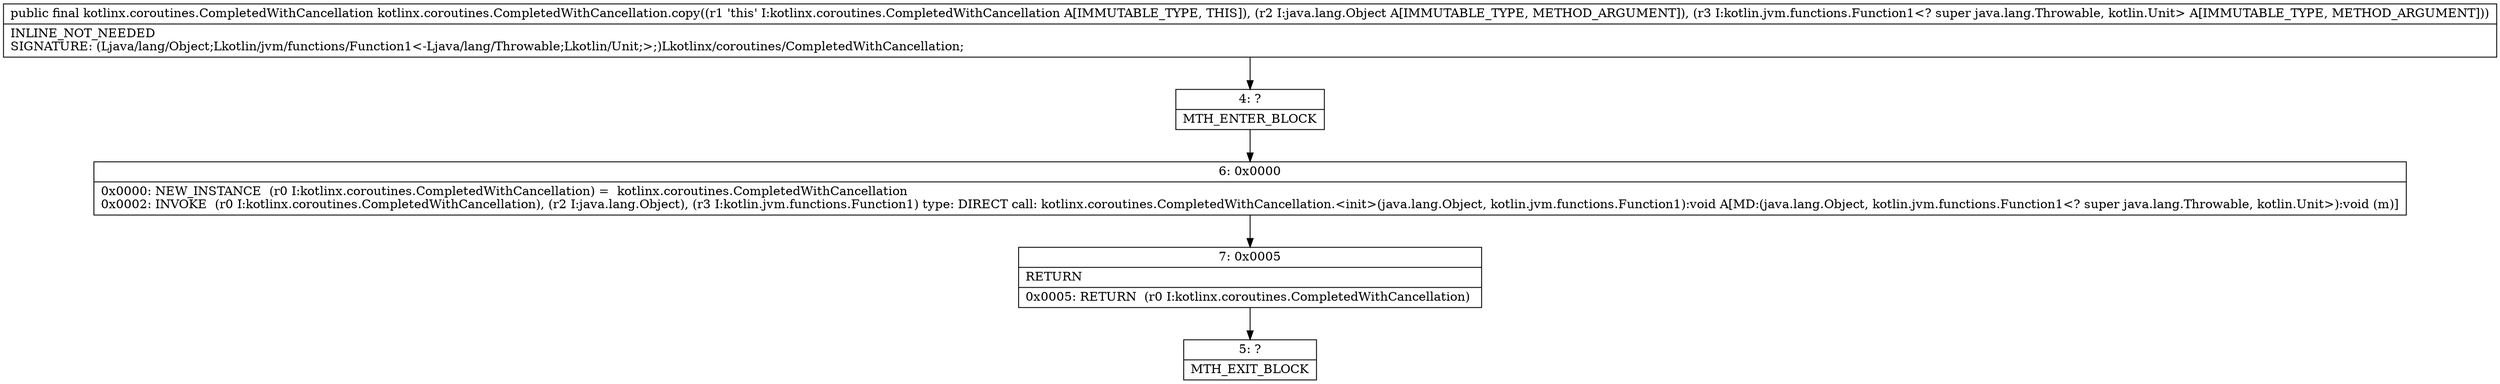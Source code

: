 digraph "CFG forkotlinx.coroutines.CompletedWithCancellation.copy(Ljava\/lang\/Object;Lkotlin\/jvm\/functions\/Function1;)Lkotlinx\/coroutines\/CompletedWithCancellation;" {
Node_4 [shape=record,label="{4\:\ ?|MTH_ENTER_BLOCK\l}"];
Node_6 [shape=record,label="{6\:\ 0x0000|0x0000: NEW_INSTANCE  (r0 I:kotlinx.coroutines.CompletedWithCancellation) =  kotlinx.coroutines.CompletedWithCancellation \l0x0002: INVOKE  (r0 I:kotlinx.coroutines.CompletedWithCancellation), (r2 I:java.lang.Object), (r3 I:kotlin.jvm.functions.Function1) type: DIRECT call: kotlinx.coroutines.CompletedWithCancellation.\<init\>(java.lang.Object, kotlin.jvm.functions.Function1):void A[MD:(java.lang.Object, kotlin.jvm.functions.Function1\<? super java.lang.Throwable, kotlin.Unit\>):void (m)]\l}"];
Node_7 [shape=record,label="{7\:\ 0x0005|RETURN\l|0x0005: RETURN  (r0 I:kotlinx.coroutines.CompletedWithCancellation) \l}"];
Node_5 [shape=record,label="{5\:\ ?|MTH_EXIT_BLOCK\l}"];
MethodNode[shape=record,label="{public final kotlinx.coroutines.CompletedWithCancellation kotlinx.coroutines.CompletedWithCancellation.copy((r1 'this' I:kotlinx.coroutines.CompletedWithCancellation A[IMMUTABLE_TYPE, THIS]), (r2 I:java.lang.Object A[IMMUTABLE_TYPE, METHOD_ARGUMENT]), (r3 I:kotlin.jvm.functions.Function1\<? super java.lang.Throwable, kotlin.Unit\> A[IMMUTABLE_TYPE, METHOD_ARGUMENT]))  | INLINE_NOT_NEEDED\lSIGNATURE: (Ljava\/lang\/Object;Lkotlin\/jvm\/functions\/Function1\<\-Ljava\/lang\/Throwable;Lkotlin\/Unit;\>;)Lkotlinx\/coroutines\/CompletedWithCancellation;\l}"];
MethodNode -> Node_4;Node_4 -> Node_6;
Node_6 -> Node_7;
Node_7 -> Node_5;
}

